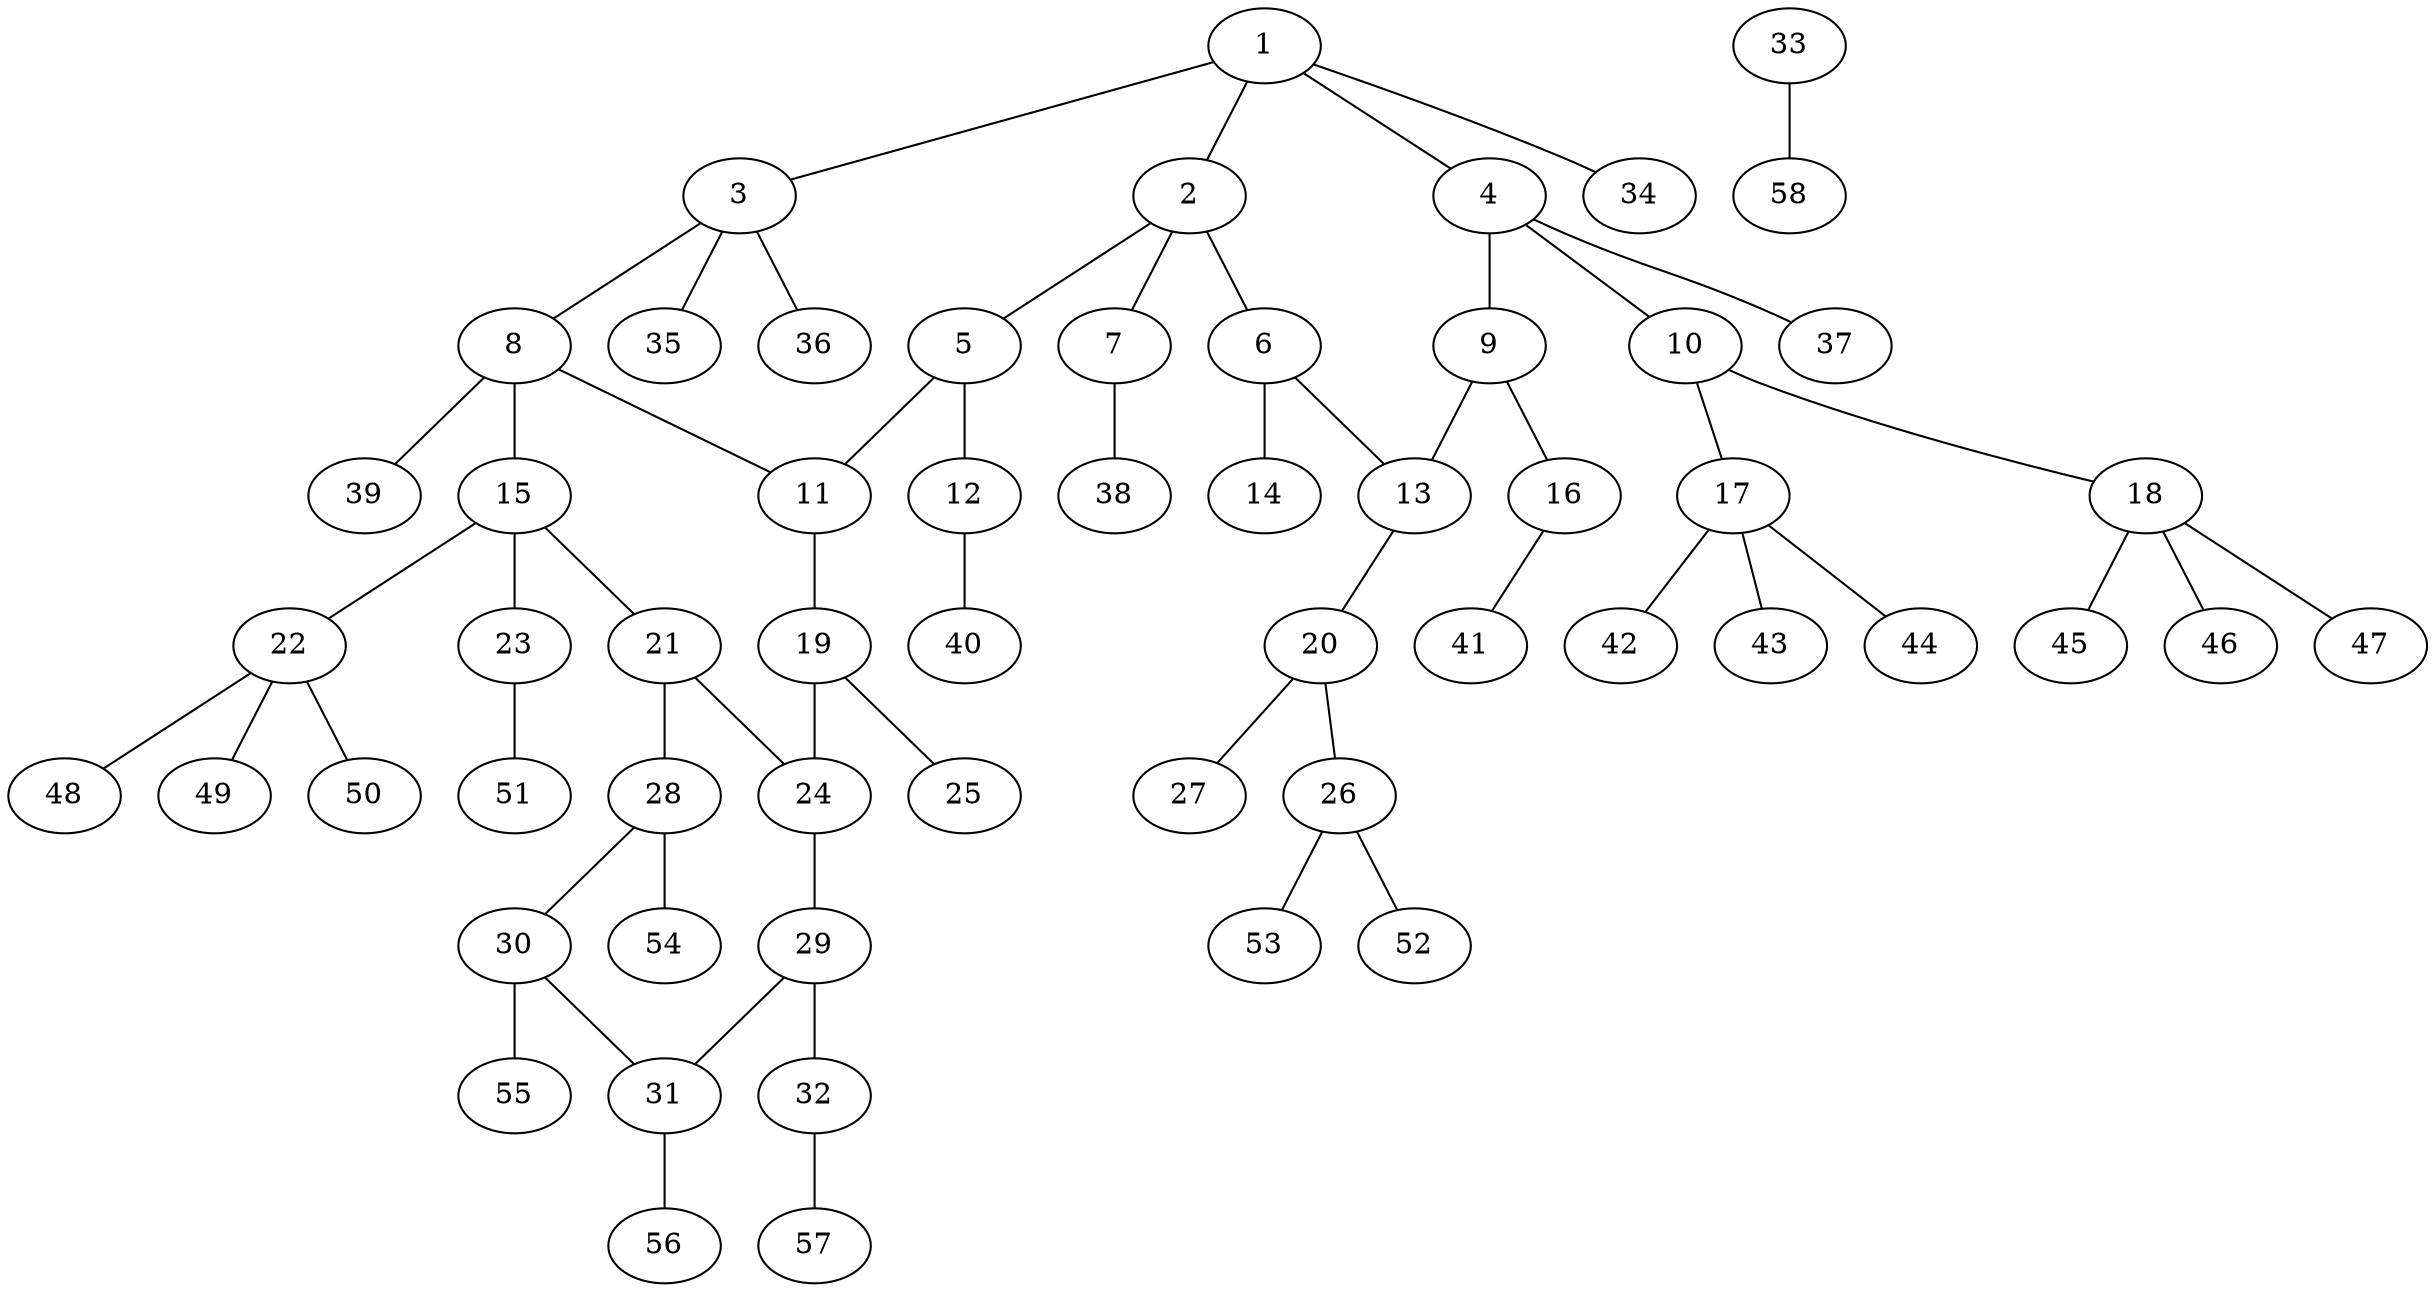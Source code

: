 graph molecule_4309 {
	1	 [chem=C];
	2	 [chem=C];
	1 -- 2	 [valence=1];
	3	 [chem=C];
	1 -- 3	 [valence=1];
	4	 [chem=C];
	1 -- 4	 [valence=1];
	34	 [chem=H];
	1 -- 34	 [valence=1];
	5	 [chem=C];
	2 -- 5	 [valence=1];
	6	 [chem=C];
	2 -- 6	 [valence=1];
	7	 [chem=O];
	2 -- 7	 [valence=1];
	8	 [chem=C];
	3 -- 8	 [valence=1];
	35	 [chem=H];
	3 -- 35	 [valence=1];
	36	 [chem=H];
	3 -- 36	 [valence=1];
	9	 [chem=C];
	4 -- 9	 [valence=1];
	10	 [chem=N];
	4 -- 10	 [valence=1];
	37	 [chem=H];
	4 -- 37	 [valence=1];
	11	 [chem=C];
	5 -- 11	 [valence=2];
	12	 [chem=O];
	5 -- 12	 [valence=1];
	13	 [chem=C];
	6 -- 13	 [valence=1];
	14	 [chem=O];
	6 -- 14	 [valence=2];
	38	 [chem=H];
	7 -- 38	 [valence=1];
	8 -- 11	 [valence=1];
	15	 [chem=C];
	8 -- 15	 [valence=1];
	39	 [chem=H];
	8 -- 39	 [valence=1];
	9 -- 13	 [valence=2];
	16	 [chem=O];
	9 -- 16	 [valence=1];
	17	 [chem=C];
	10 -- 17	 [valence=1];
	18	 [chem=C];
	10 -- 18	 [valence=1];
	19	 [chem=C];
	11 -- 19	 [valence=1];
	40	 [chem=H];
	12 -- 40	 [valence=1];
	20	 [chem=C];
	13 -- 20	 [valence=1];
	21	 [chem=C];
	15 -- 21	 [valence=1];
	22	 [chem=C];
	15 -- 22	 [valence=1];
	23	 [chem=O];
	15 -- 23	 [valence=1];
	41	 [chem=H];
	16 -- 41	 [valence=1];
	42	 [chem=H];
	17 -- 42	 [valence=1];
	43	 [chem=H];
	17 -- 43	 [valence=1];
	44	 [chem=H];
	17 -- 44	 [valence=1];
	45	 [chem=H];
	18 -- 45	 [valence=1];
	46	 [chem=H];
	18 -- 46	 [valence=1];
	47	 [chem=H];
	18 -- 47	 [valence=1];
	24	 [chem=C];
	19 -- 24	 [valence=1];
	25	 [chem=O];
	19 -- 25	 [valence=2];
	26	 [chem=N];
	20 -- 26	 [valence=1];
	27	 [chem=O];
	20 -- 27	 [valence=2];
	21 -- 24	 [valence=1];
	28	 [chem=C];
	21 -- 28	 [valence=2];
	48	 [chem=H];
	22 -- 48	 [valence=1];
	49	 [chem=H];
	22 -- 49	 [valence=1];
	50	 [chem=H];
	22 -- 50	 [valence=1];
	51	 [chem=H];
	23 -- 51	 [valence=1];
	29	 [chem=C];
	24 -- 29	 [valence=2];
	52	 [chem=H];
	26 -- 52	 [valence=1];
	53	 [chem=H];
	26 -- 53	 [valence=1];
	30	 [chem=C];
	28 -- 30	 [valence=1];
	54	 [chem=H];
	28 -- 54	 [valence=1];
	31	 [chem=C];
	29 -- 31	 [valence=1];
	32	 [chem=O];
	29 -- 32	 [valence=1];
	30 -- 31	 [valence=2];
	55	 [chem=H];
	30 -- 55	 [valence=1];
	56	 [chem=H];
	31 -- 56	 [valence=1];
	57	 [chem=H];
	32 -- 57	 [valence=1];
	33	 [chem=Cl];
	58	 [chem=H];
	33 -- 58	 [valence=1];
}
